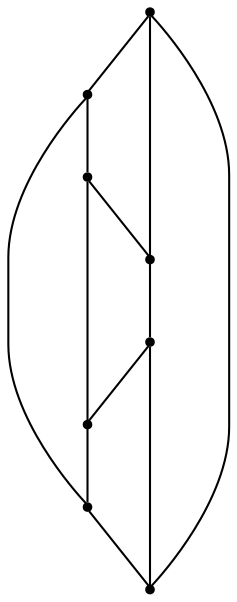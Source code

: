 graph {
  node [shape=point,comment="{\"directed\":false,\"doi\":\"10.1007/978-3-030-35802-0_5\",\"figure\":\"4 (1)\"}"]

  v0 [pos="434.5692318072877,385.0724308097317"]
  v1 [pos="357.71948139269534,308.2984966837764"]
  v2 [pos="434.17749536005977,439.0886035100926"]
  v3 [pos="357.99036805208846,514.2914142669586"]
  v4 [pos="303.85255637507396,308.7110532815848"]
  v5 [pos="228.69477055286362,384.5306641307354"]
  v6 [pos="303.16497481450654,513.7664347244945"]
  v7 [pos="228.75311292610144,438.33852372776386"]

  v0 -- v1 [id="-1",pos="434.5692318072877,385.0724308097317 424.95106235721255,347.34184714393 395.46717969426993,317.8875125514576 357.71948139269534,308.2984966837764"]
  v7 -- v2 [id="-2",pos="228.75311292610144,438.33852372776386 434.17749536005977,439.0886035100926 434.17749536005977,439.0886035100926 434.17749536005977,439.0886035100926"]
  v4 -- v6 [id="-3",pos="303.85255637507396,308.7110532815848 303.16497481450654,513.7664347244945 303.16497481450654,513.7664347244945 303.16497481450654,513.7664347244945"]
  v1 -- v3 [id="-4",pos="357.71948139269534,308.2984966837764 357.99036805208846,514.2914142669586 357.99036805208846,514.2914142669586 357.99036805208846,514.2914142669586"]
  v0 -- v5 [id="-5",pos="434.5692318072877,385.0724308097317 228.69477055286362,384.5306641307354 228.69477055286362,384.5306641307354 228.69477055286362,384.5306641307354"]
  v5 -- v7 [id="-6",pos="228.69477055286362,384.5306641307354 224.10235541257944,402.17493023455677 224.1190314751207,420.70681618252246 228.75311292610144,438.33852372776386"]
  v7 -- v6 [id="-7",pos="228.75311292610144,438.33852372776386 238.36299601049532,474.93562594562553 266.7050214568367,503.6565089232056 303.16497481450654,513.7664347244945"]
  v6 -- v3 [id="-8",pos="303.16497481450654,513.7664347244945 321.0761390383848,518.7337420656324 339.98332839142626,518.9170970209008 357.99036805208846,514.2914142669586"]
  v4 -- v5 [id="-9",pos="303.85255637507396,308.7110532815848 267.00506340574424,318.6668108536218 238.3213455969032,347.6044005028004 228.69477055286362,384.5306641307354"]
  v1 -- v4 [id="-10",pos="357.71948139269534,308.2984966837764 340.0249788050184,303.8062843827935 321.4720405269719,303.947989434923 303.85255637507396,308.7110532815848"]
  v3 -- v2 [id="-11",pos="357.99036805208846,514.2914142669586 395.07547504125085,504.77752719402315 424.1801163810432,476.04828244199615 434.17749536005977,439.0886035100926"]
  v2 -- v0 [id="-12",pos="434.17749536005977,439.0886035100926 438.9532955227086,421.41527785553154 439.0908054759803,402.8125234845915 434.5692318072877,385.0724308097317"]
}